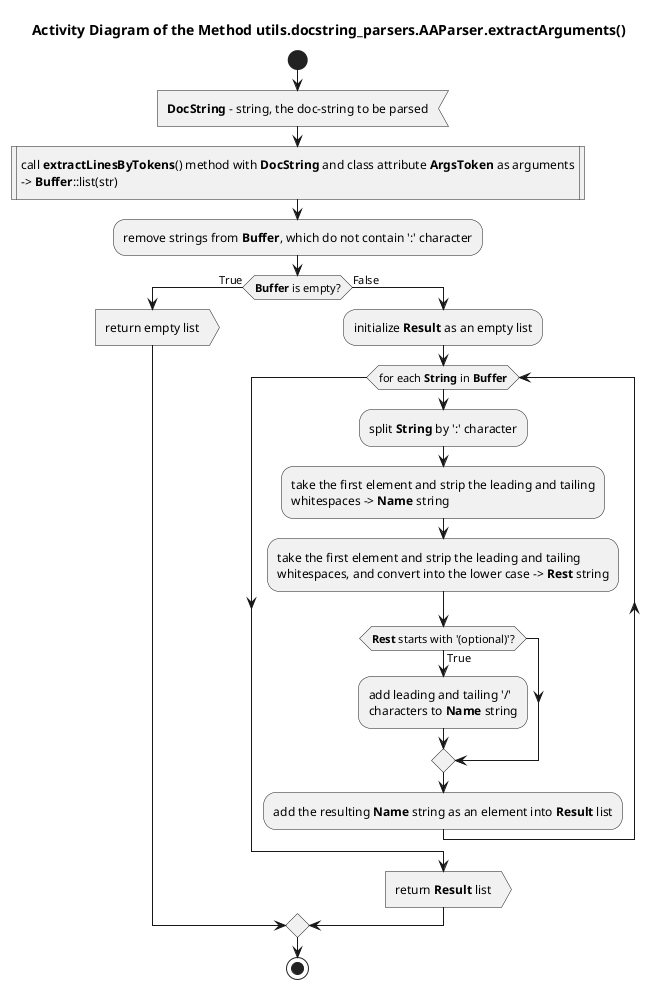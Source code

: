 @startuml pos_utils_docstring_parsers_aaparser_extractarguments

title Activity Diagram of the Method utils.docstring_parsers.AAParser.extractArguments()

start

:<b>DocString</b> - string, the doc-string to be parsed<

:call <b>extractLinesByTokens</b>() method with <b>DocString</b> and class attribute <b>ArgsToken</b> as arguments
-> <b>Buffer</b>::list(str)|

:remove strings from <b>Buffer</b>, which do not contain ':' character;

if (<b>Buffer</b> is empty?) then (True)
    :return empty list>
else (False)
    :initialize <b>Result</b> as an empty list;
    
    while (for each <b>String</b> in <b>Buffer</b>)
        :split <b>String</b> by ':' character;
        
        :take the first element and strip the leading and tailing
        whitespaces -> <b>Name</b> string;
        
        :take the first element and strip the leading and tailing
        whitespaces, and convert into the lower case -> <b>Rest</b> string;
        
        if (<b>Rest</b> starts with '(optional)'?) then (True)
            :add leading and tailing '/'\ncharacters to <b>Name</b> string;
        endif
        
        :add the resulting <b>Name</b> string as an element into <b>Result</b> list;
    end while
    
    :return <b>Result</b> list>
endif

stop

@enduml